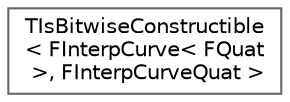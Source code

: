 digraph "Graphical Class Hierarchy"
{
 // INTERACTIVE_SVG=YES
 // LATEX_PDF_SIZE
  bgcolor="transparent";
  edge [fontname=Helvetica,fontsize=10,labelfontname=Helvetica,labelfontsize=10];
  node [fontname=Helvetica,fontsize=10,shape=box,height=0.2,width=0.4];
  rankdir="LR";
  Node0 [id="Node000000",label="TIsBitwiseConstructible\l\< FInterpCurve\< FQuat\l \>, FInterpCurveQuat \>",height=0.2,width=0.4,color="grey40", fillcolor="white", style="filled",URL="$da/dff/structTIsBitwiseConstructible_3_01FInterpCurve_3_01FQuat_01_4_00_01FInterpCurveQuat_01_4.html",tooltip=" "];
}
